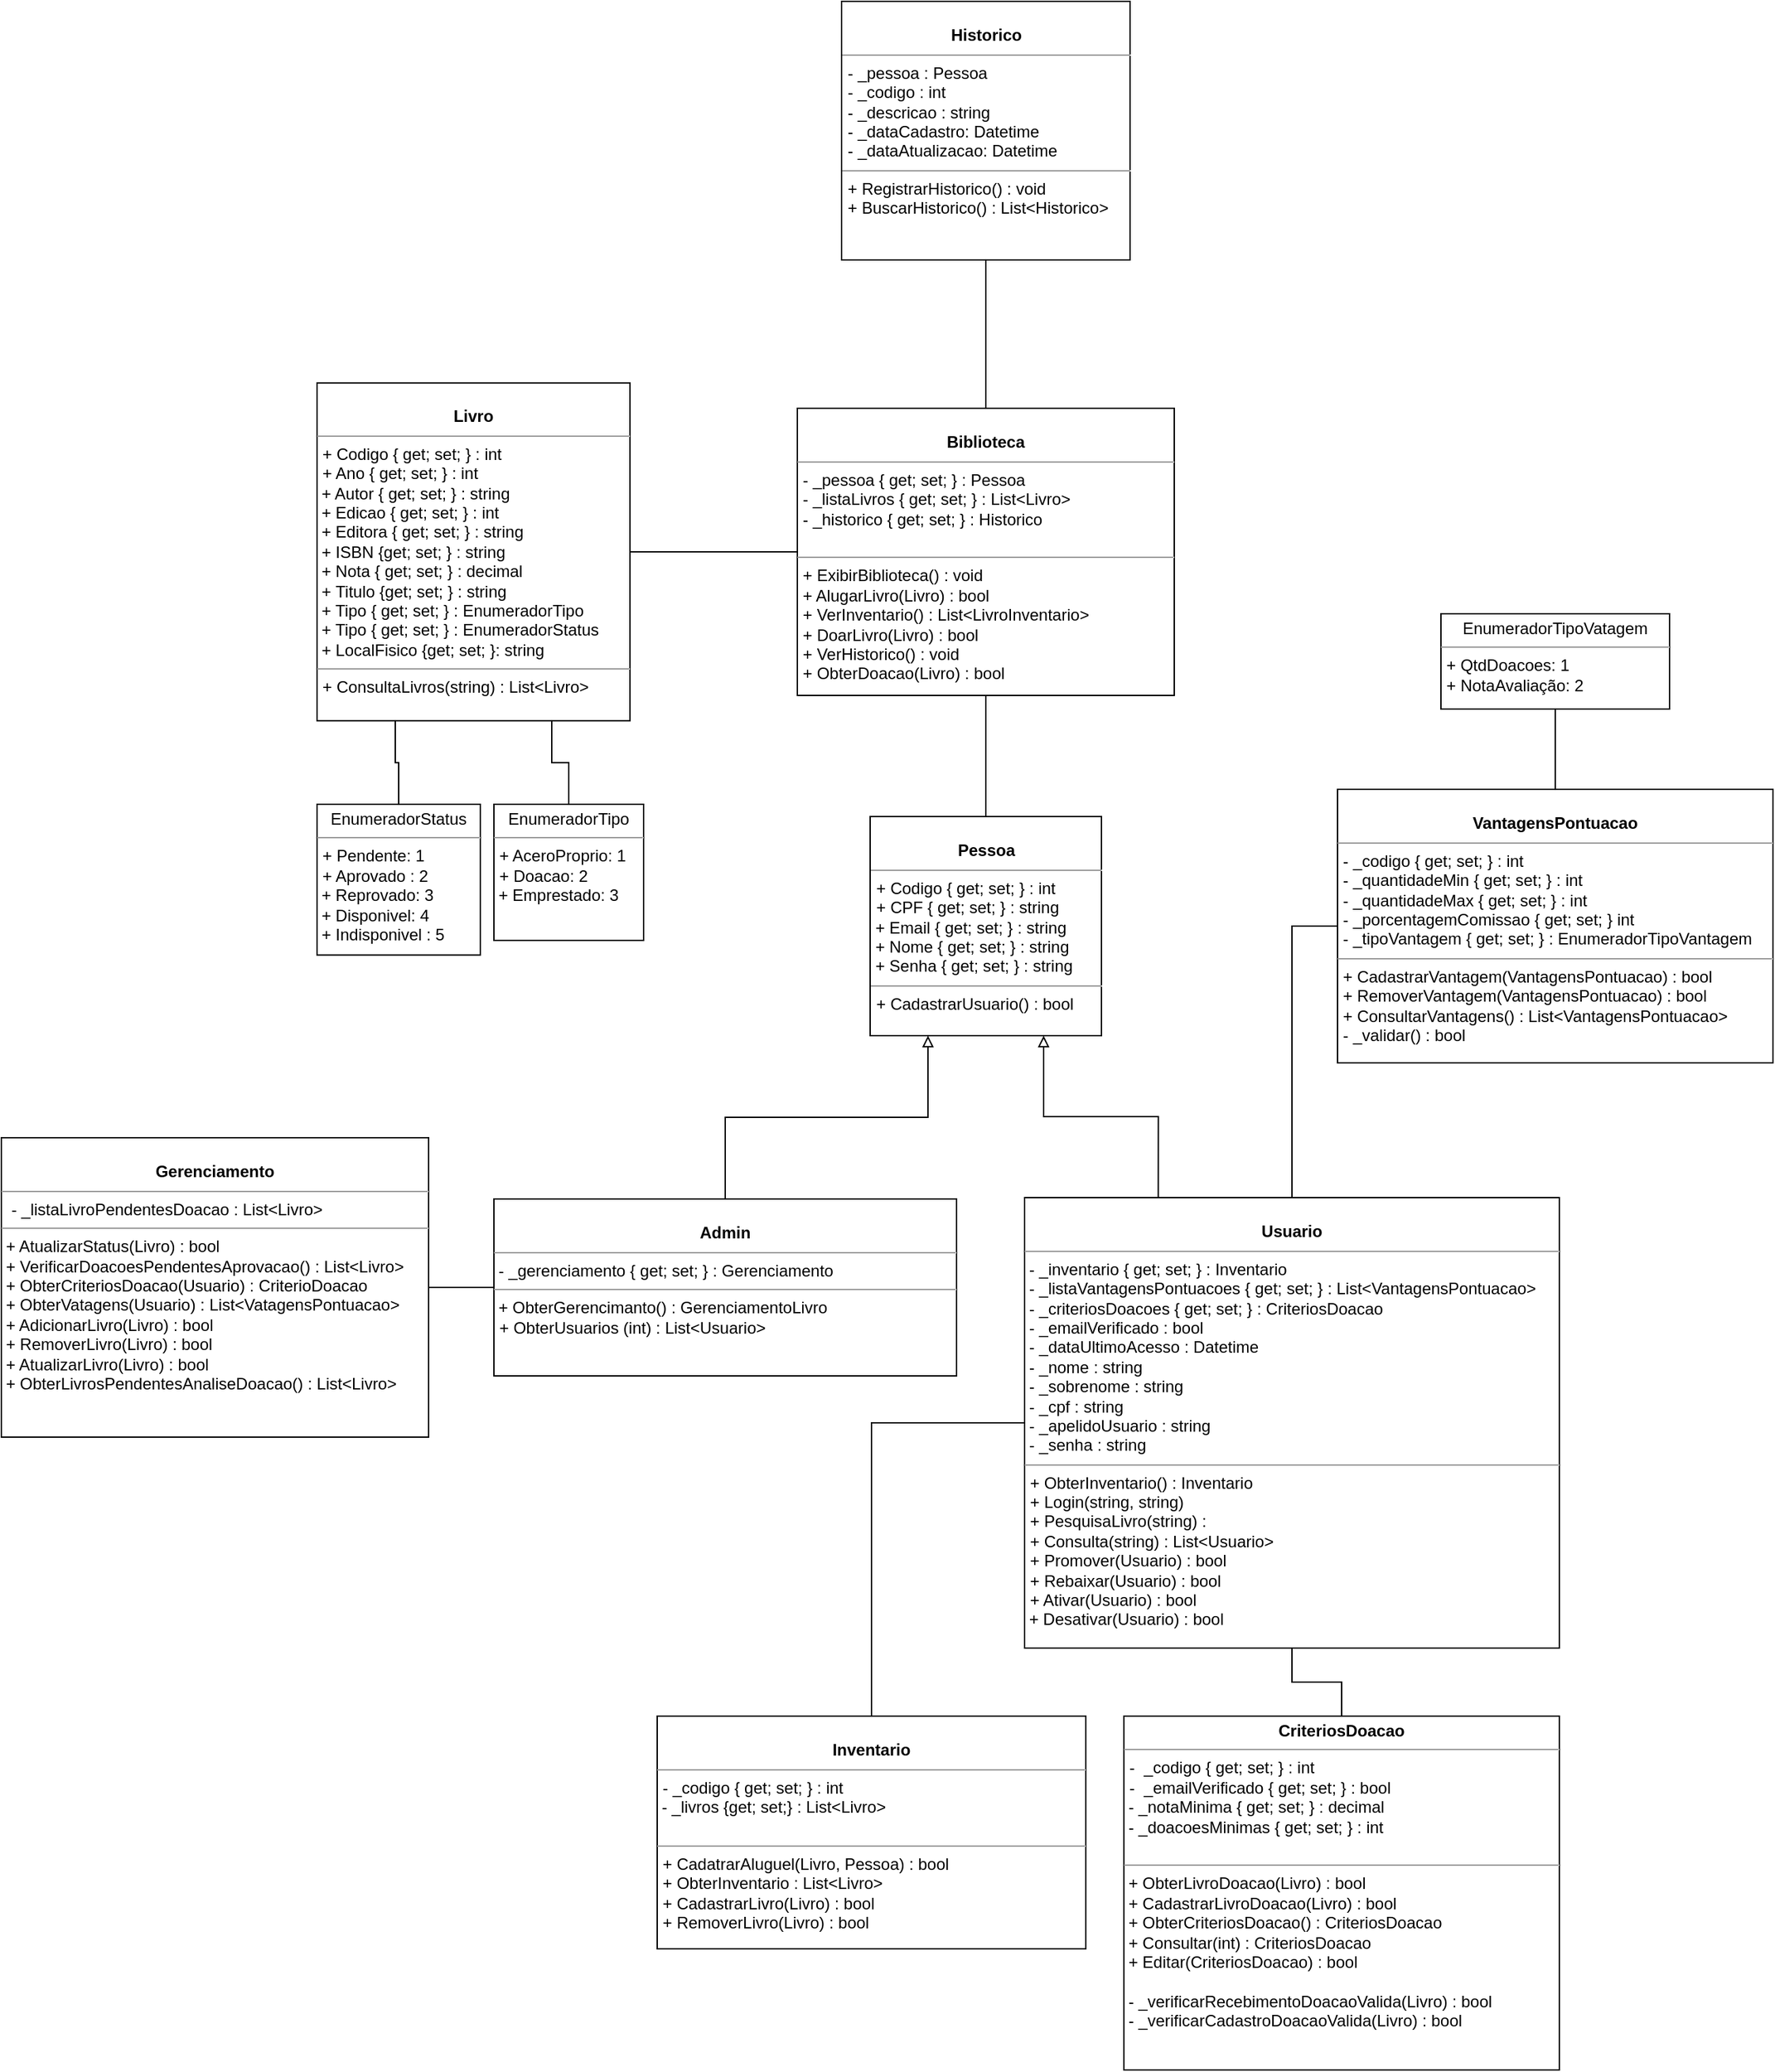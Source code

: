 <mxfile version="20.8.3" type="github">
  <diagram id="C5RBs43oDa-KdzZeNtuy" name="Page-1">
    <mxGraphModel dx="893" dy="1310" grid="1" gridSize="10" guides="1" tooltips="1" connect="1" arrows="1" fold="1" page="1" pageScale="1" pageWidth="827" pageHeight="1169" math="0" shadow="0">
      <root>
        <mxCell id="WIyWlLk6GJQsqaUBKTNV-0" />
        <mxCell id="WIyWlLk6GJQsqaUBKTNV-1" parent="WIyWlLk6GJQsqaUBKTNV-0" />
        <mxCell id="RFLqyy4pMrzeT3K8V6dZ-0" value="&lt;p style=&quot;margin:0px;margin-top:4px;text-align:center;&quot;&gt;&lt;br&gt;&lt;b&gt;Biblioteca&lt;/b&gt;&lt;/p&gt;&lt;hr size=&quot;1&quot;&gt;&lt;p style=&quot;margin: 0px 0px 0px 4px;&quot;&gt;- _pessoa { get; set; } : Pessoa&lt;/p&gt;&lt;p style=&quot;margin: 0px 0px 0px 4px;&quot;&gt;- _listaLivros { get; set; } : List&amp;lt;Livro&amp;gt;&lt;/p&gt;&lt;p style=&quot;margin: 0px 0px 0px 4px;&quot;&gt;- _historico { get; set; } : Historico&lt;/p&gt;&lt;br&gt;&lt;hr size=&quot;1&quot;&gt;&lt;p style=&quot;margin:0px;margin-left:4px;&quot;&gt;+ ExibirBiblioteca() : void&lt;/p&gt;&lt;p style=&quot;margin:0px;margin-left:4px;&quot;&gt;+ AlugarLivro(Livro) : bool&lt;/p&gt;&lt;p style=&quot;margin:0px;margin-left:4px;&quot;&gt;+ VerInventario() : List&amp;lt;LivroInventario&amp;gt;&lt;/p&gt;&lt;p style=&quot;margin:0px;margin-left:4px;&quot;&gt;+ DoarLivro(Livro) : bool&lt;/p&gt;&lt;p style=&quot;margin:0px;margin-left:4px;&quot;&gt;+ VerHistorico() : void&lt;/p&gt;&lt;p style=&quot;margin:0px;margin-left:4px;&quot;&gt;+ ObterDoacao(Livro) : bool&lt;br&gt;&lt;/p&gt;" style="verticalAlign=top;align=left;overflow=fill;fontSize=12;fontFamily=Helvetica;html=1;rounded=0;shadow=0;comic=0;labelBackgroundColor=none;strokeWidth=1" parent="WIyWlLk6GJQsqaUBKTNV-1" vertex="1">
          <mxGeometry x="1543" y="349" width="277" height="211" as="geometry" />
        </mxCell>
        <mxCell id="RFLqyy4pMrzeT3K8V6dZ-13" style="edgeStyle=orthogonalEdgeStyle;rounded=0;orthogonalLoop=1;jettySize=auto;html=1;exitX=0.5;exitY=0;exitDx=0;exitDy=0;endArrow=none;endFill=0;" parent="WIyWlLk6GJQsqaUBKTNV-1" source="RFLqyy4pMrzeT3K8V6dZ-1" target="RFLqyy4pMrzeT3K8V6dZ-0" edge="1">
          <mxGeometry relative="1" as="geometry" />
        </mxCell>
        <mxCell id="RFLqyy4pMrzeT3K8V6dZ-1" value="&lt;p style=&quot;margin:0px;margin-top:4px;text-align:center;&quot;&gt;&lt;br&gt;&lt;b&gt;Pessoa&lt;/b&gt;&lt;/p&gt;&lt;hr size=&quot;1&quot;&gt;&lt;p style=&quot;margin: 0px 0px 0px 4px;&quot;&gt;+ Codigo { get; set; } : int&lt;/p&gt;&lt;p style=&quot;margin: 0px 0px 0px 4px;&quot;&gt;+ CPF { get; set; } : string&lt;/p&gt;&amp;nbsp;+ Email { get; set; } : string&amp;nbsp;&lt;br&gt;&amp;nbsp;+ Nome { get; set; } : string&lt;br&gt;&amp;nbsp;+ Senha { get; set; } : string&lt;br&gt;&lt;hr size=&quot;1&quot;&gt;&lt;p style=&quot;margin:0px;margin-left:4px;&quot;&gt;+ CadastrarUsuario() : bool&lt;br&gt;&lt;/p&gt;&lt;p style=&quot;margin:0px;margin-left:4px;&quot;&gt;&lt;br&gt;&lt;/p&gt;&lt;div&gt;&lt;br&gt;&lt;/div&gt;&lt;div&gt;&lt;br&gt;&lt;/div&gt;" style="verticalAlign=top;align=left;overflow=fill;fontSize=12;fontFamily=Helvetica;html=1;rounded=0;shadow=0;comic=0;labelBackgroundColor=none;strokeWidth=1" parent="WIyWlLk6GJQsqaUBKTNV-1" vertex="1">
          <mxGeometry x="1596.5" y="649" width="170" height="161" as="geometry" />
        </mxCell>
        <mxCell id="RFLqyy4pMrzeT3K8V6dZ-2" style="edgeStyle=orthogonalEdgeStyle;rounded=0;orthogonalLoop=1;jettySize=auto;html=1;exitX=0.5;exitY=0;exitDx=0;exitDy=0;entryX=0.25;entryY=1;entryDx=0;entryDy=0;endArrow=block;endFill=0;" parent="WIyWlLk6GJQsqaUBKTNV-1" source="RFLqyy4pMrzeT3K8V6dZ-3" target="RFLqyy4pMrzeT3K8V6dZ-1" edge="1">
          <mxGeometry relative="1" as="geometry">
            <mxPoint x="1627" y="889" as="targetPoint" />
          </mxGeometry>
        </mxCell>
        <mxCell id="RFLqyy4pMrzeT3K8V6dZ-3" value="&lt;p style=&quot;margin:0px;margin-top:4px;text-align:center;&quot;&gt;&lt;br&gt;&lt;b&gt;Admin&lt;/b&gt;&lt;/p&gt;&lt;hr size=&quot;1&quot;&gt;&lt;p style=&quot;margin: 0px 0px 0px 4px;&quot;&gt;&lt;/p&gt;&amp;nbsp;- _gerenciamento { get; set; } : Gerenciamento&lt;br&gt;&lt;hr size=&quot;1&quot;&gt;&amp;nbsp;+ ObterGerencimanto() : GerenciamentoLivro&lt;p style=&quot;margin:0px;margin-left:4px;&quot;&gt;+ ObterUsuarios (int) : List&amp;lt;Usuario&amp;gt;&lt;/p&gt;&lt;p style=&quot;margin:0px;margin-left:4px;&quot;&gt;&lt;br&gt;&lt;/p&gt;" style="verticalAlign=top;align=left;overflow=fill;fontSize=12;fontFamily=Helvetica;html=1;rounded=0;shadow=0;comic=0;labelBackgroundColor=none;strokeWidth=1" parent="WIyWlLk6GJQsqaUBKTNV-1" vertex="1">
          <mxGeometry x="1320" y="930" width="340" height="130" as="geometry" />
        </mxCell>
        <mxCell id="RFLqyy4pMrzeT3K8V6dZ-4" style="edgeStyle=orthogonalEdgeStyle;rounded=0;orthogonalLoop=1;jettySize=auto;html=1;exitX=0.25;exitY=0;exitDx=0;exitDy=0;entryX=0.75;entryY=1;entryDx=0;entryDy=0;endArrow=block;endFill=0;" parent="WIyWlLk6GJQsqaUBKTNV-1" source="RFLqyy4pMrzeT3K8V6dZ-5" target="RFLqyy4pMrzeT3K8V6dZ-1" edge="1">
          <mxGeometry relative="1" as="geometry">
            <mxPoint x="1647" y="909" as="targetPoint" />
          </mxGeometry>
        </mxCell>
        <mxCell id="RFLqyy4pMrzeT3K8V6dZ-5" value="&lt;p style=&quot;margin:0px;margin-top:4px;text-align:center;&quot;&gt;&lt;br&gt;&lt;b&gt;Usuario&lt;/b&gt;&lt;/p&gt;&lt;hr size=&quot;1&quot;&gt;&lt;p style=&quot;margin: 0px 0px 0px 4px;&quot;&gt;&lt;/p&gt;&amp;nbsp;-&amp;nbsp;_inventario { get; set; } : Inventario&amp;nbsp;&lt;br&gt;&amp;nbsp;- _listaVantagensPontuacoes { get; set; } : List&amp;lt;VantagensPontuacao&amp;gt;&lt;br&gt;&lt;div&gt;&amp;nbsp;- _criteriosDoacoes { get; set; } : CriteriosDoacao&lt;/div&gt;&lt;div&gt;&amp;nbsp;- _emailVerificado : bool&lt;br&gt;&amp;nbsp;- _dataUltimoAcesso : Datetime&lt;br&gt;&amp;nbsp;- _nome : string&lt;/div&gt;&lt;div&gt;&amp;nbsp;- _sobrenome : string&lt;br&gt;&amp;nbsp;- _cpf : string&lt;/div&gt;&lt;div&gt;&amp;nbsp;- _apelidoUsuario : string&lt;br&gt;&amp;nbsp;- _senha : string&lt;br&gt;&lt;/div&gt;&lt;hr size=&quot;1&quot;&gt;&lt;p style=&quot;margin:0px;margin-left:4px;&quot;&gt;+ ObterInventario() : Inventario&lt;/p&gt;&lt;p style=&quot;margin:0px;margin-left:4px;&quot;&gt;+ Login(string, string)&lt;/p&gt;&lt;p style=&quot;margin:0px;margin-left:4px;&quot;&gt;+ PesquisaLivro(string) : &lt;br&gt;&lt;/p&gt;&lt;p style=&quot;margin:0px;margin-left:4px;&quot;&gt;+ Consulta(string) : List&amp;lt;Usuario&amp;gt;&lt;/p&gt;&lt;p style=&quot;margin:0px;margin-left:4px;&quot;&gt;+ Promover(Usuario) : bool&lt;/p&gt;&lt;p style=&quot;margin:0px;margin-left:4px;&quot;&gt;+ Rebaixar(Usuario) : bool&lt;br&gt;&lt;/p&gt;&lt;p style=&quot;margin:0px;margin-left:4px;&quot;&gt;+ Ativar(Usuario) : bool&lt;br&gt;&lt;/p&gt;&amp;nbsp;+ Desativar(Usuario) : bool&lt;p style=&quot;margin:0px;margin-left:4px;&quot;&gt;&lt;/p&gt;&lt;p style=&quot;margin:0px;margin-left:4px;&quot;&gt;&lt;br&gt;&lt;/p&gt;&lt;p style=&quot;margin:0px;margin-left:4px;&quot;&gt;&lt;br&gt;&lt;/p&gt;" style="verticalAlign=top;align=left;overflow=fill;fontSize=12;fontFamily=Helvetica;html=1;rounded=0;shadow=0;comic=0;labelBackgroundColor=none;strokeWidth=1" parent="WIyWlLk6GJQsqaUBKTNV-1" vertex="1">
          <mxGeometry x="1710" y="929" width="393" height="331" as="geometry" />
        </mxCell>
        <mxCell id="RFLqyy4pMrzeT3K8V6dZ-14" style="edgeStyle=orthogonalEdgeStyle;rounded=0;orthogonalLoop=1;jettySize=auto;html=1;exitX=0.5;exitY=1;exitDx=0;exitDy=0;endArrow=none;endFill=0;" parent="WIyWlLk6GJQsqaUBKTNV-1" source="RFLqyy4pMrzeT3K8V6dZ-6" target="RFLqyy4pMrzeT3K8V6dZ-0" edge="1">
          <mxGeometry relative="1" as="geometry" />
        </mxCell>
        <mxCell id="RFLqyy4pMrzeT3K8V6dZ-6" value="&lt;p style=&quot;margin:0px;margin-top:4px;text-align:center;&quot;&gt;&lt;br&gt;&lt;b&gt;Historico&lt;/b&gt;&lt;/p&gt;&lt;hr size=&quot;1&quot;&gt;&lt;p style=&quot;margin: 0px 0px 0px 4px;&quot;&gt;-&amp;nbsp;_pessoa : Pessoa&lt;/p&gt;&lt;p style=&quot;margin: 0px 0px 0px 4px;&quot;&gt;- _codigo : int&lt;/p&gt;&lt;p style=&quot;margin: 0px 0px 0px 4px;&quot;&gt;- _descricao : string&lt;/p&gt;&lt;p style=&quot;margin: 0px 0px 0px 4px;&quot;&gt;- _dataCadastro: Datetime&lt;/p&gt;&lt;p style=&quot;margin: 0px 0px 0px 4px;&quot;&gt;- _dataAtualizacao: Datetime&lt;/p&gt;&lt;p style=&quot;margin: 0px 0px 0px 4px;&quot;&gt;&lt;/p&gt;&lt;hr size=&quot;1&quot;&gt;&lt;p style=&quot;margin:0px;margin-left:4px;&quot;&gt;+ RegistrarHistorico() : void&lt;/p&gt;&lt;p style=&quot;margin:0px;margin-left:4px;&quot;&gt;+ BuscarHistorico() : List&amp;lt;Historico&amp;gt;&lt;br&gt;&lt;/p&gt;&lt;p style=&quot;margin:0px;margin-left:4px;&quot;&gt;&lt;br&gt;&lt;/p&gt;" style="verticalAlign=top;align=left;overflow=fill;fontSize=12;fontFamily=Helvetica;html=1;rounded=0;shadow=0;comic=0;labelBackgroundColor=none;strokeWidth=1" parent="WIyWlLk6GJQsqaUBKTNV-1" vertex="1">
          <mxGeometry x="1575.5" y="50" width="212" height="190" as="geometry" />
        </mxCell>
        <mxCell id="4tAvG0vaQPz1jM_gbL4b-9" style="edgeStyle=orthogonalEdgeStyle;rounded=0;orthogonalLoop=1;jettySize=auto;html=1;exitX=0;exitY=0.5;exitDx=0;exitDy=0;endArrow=none;endFill=0;" edge="1" parent="WIyWlLk6GJQsqaUBKTNV-1" source="RFLqyy4pMrzeT3K8V6dZ-8" target="RFLqyy4pMrzeT3K8V6dZ-5">
          <mxGeometry relative="1" as="geometry" />
        </mxCell>
        <mxCell id="RFLqyy4pMrzeT3K8V6dZ-8" value="&lt;p style=&quot;margin:0px;margin-top:4px;text-align:center;&quot;&gt;&lt;br&gt;&lt;b&gt;VantagensPontuacao&lt;/b&gt;&lt;/p&gt;&lt;hr size=&quot;1&quot;&gt;&lt;p style=&quot;margin: 0px 0px 0px 4px;&quot;&gt;- _codigo { get; set; } : int&lt;/p&gt;&lt;p style=&quot;margin: 0px 0px 0px 4px;&quot;&gt;- _quantidadeMin { get; set; } : int&lt;/p&gt;&lt;p style=&quot;margin: 0px 0px 0px 4px;&quot;&gt;- _quantidadeMax { get; set; } : int&lt;/p&gt;&lt;p style=&quot;margin: 0px 0px 0px 4px;&quot;&gt;- _porcentagemComissao { get; set; } int&lt;/p&gt;&lt;p style=&quot;margin: 0px 0px 0px 4px;&quot;&gt;- _tipoVantagem { get; set; } : EnumeradorTipoVantagem&lt;br&gt;&lt;/p&gt;&lt;hr size=&quot;1&quot;&gt;&lt;p style=&quot;margin:0px;margin-left:4px;&quot;&gt;+ CadastrarVantagem(VantagensPontuacao) : bool&lt;br&gt;&lt;/p&gt;&lt;p style=&quot;margin:0px;margin-left:4px;&quot;&gt;+ RemoverVantagem(VantagensPontuacao) : bool&lt;/p&gt;&lt;p style=&quot;margin:0px;margin-left:4px;&quot;&gt;+ ConsultarVantagens() : List&amp;lt;VantagensPontuacao&amp;gt;&lt;br&gt;- _validar() : bool&lt;br&gt;&lt;/p&gt;" style="verticalAlign=top;align=left;overflow=fill;fontSize=12;fontFamily=Helvetica;html=1;rounded=0;shadow=0;comic=0;labelBackgroundColor=none;strokeWidth=1" parent="WIyWlLk6GJQsqaUBKTNV-1" vertex="1">
          <mxGeometry x="1940" y="629" width="320" height="201" as="geometry" />
        </mxCell>
        <mxCell id="RFLqyy4pMrzeT3K8V6dZ-21" style="edgeStyle=orthogonalEdgeStyle;rounded=0;orthogonalLoop=1;jettySize=auto;html=1;exitX=1;exitY=0.5;exitDx=0;exitDy=0;endArrow=none;endFill=0;" parent="WIyWlLk6GJQsqaUBKTNV-1" source="RFLqyy4pMrzeT3K8V6dZ-10" target="RFLqyy4pMrzeT3K8V6dZ-3" edge="1">
          <mxGeometry relative="1" as="geometry" />
        </mxCell>
        <mxCell id="RFLqyy4pMrzeT3K8V6dZ-10" value="&lt;p style=&quot;margin:0px;margin-top:4px;text-align:center;&quot;&gt;&lt;br&gt;&lt;b&gt;Gerenciamento&lt;/b&gt;&lt;/p&gt;&lt;hr size=&quot;1&quot;&gt;&lt;p style=&quot;margin: 0px 0px 0px 4px;&quot;&gt;&amp;nbsp;- _listaLivroPendentesDoacao : List&amp;lt;Livro&amp;gt;&lt;br&gt;&lt;/p&gt;&lt;hr size=&quot;1&quot;&gt;&lt;p style=&quot;margin:0px;margin-left:4px;&quot;&gt;&lt;/p&gt;&amp;nbsp;&lt;span style=&quot;background-color: initial;&quot;&gt;+ AtualizarStatus(Livro) : bool&lt;/span&gt;&lt;div&gt;&amp;nbsp;+ VerificarDoacoesPendentesAprovacao() : List&amp;lt;Livro&amp;gt;&lt;/div&gt;&lt;div&gt;&amp;nbsp;+ ObterCriteriosDoacao(Usuario) : CriterioDoacao&lt;/div&gt;&lt;div&gt;&amp;nbsp;+ ObterVatagens(Usuario) : List&amp;lt;VatagensPontuacao&amp;gt;&lt;/div&gt;&lt;div&gt;&amp;nbsp;+ AdicionarLivro(Livro) : bool&lt;/div&gt;&lt;div&gt;&amp;nbsp;+ RemoverLivro(Livro) : bool&lt;/div&gt;&lt;div&gt;&amp;nbsp;+ AtualizarLivro(Livro) : bool&lt;/div&gt;&lt;div&gt;&amp;nbsp;+ ObterLivrosPendentesAnaliseDoacao() : List&amp;lt;Livro&amp;gt;&lt;/div&gt;&lt;div&gt;&lt;br&gt;&lt;/div&gt;&lt;div&gt;&lt;br&gt;&lt;/div&gt;" style="verticalAlign=top;align=left;overflow=fill;fontSize=12;fontFamily=Helvetica;html=1;rounded=0;shadow=0;comic=0;labelBackgroundColor=none;strokeWidth=1" parent="WIyWlLk6GJQsqaUBKTNV-1" vertex="1">
          <mxGeometry x="958" y="885" width="314" height="220" as="geometry" />
        </mxCell>
        <mxCell id="RFLqyy4pMrzeT3K8V6dZ-18" style="edgeStyle=orthogonalEdgeStyle;rounded=0;orthogonalLoop=1;jettySize=auto;html=1;exitX=1;exitY=0.5;exitDx=0;exitDy=0;entryX=0;entryY=0.5;entryDx=0;entryDy=0;endArrow=none;endFill=0;" parent="WIyWlLk6GJQsqaUBKTNV-1" source="RFLqyy4pMrzeT3K8V6dZ-17" target="RFLqyy4pMrzeT3K8V6dZ-0" edge="1">
          <mxGeometry relative="1" as="geometry" />
        </mxCell>
        <mxCell id="RFLqyy4pMrzeT3K8V6dZ-17" value="&lt;p style=&quot;margin:0px;margin-top:4px;text-align:center;&quot;&gt;&lt;br&gt;&lt;b&gt;Livro&lt;/b&gt;&lt;/p&gt;&lt;hr size=&quot;1&quot;&gt;&lt;p style=&quot;margin: 0px 0px 0px 4px;&quot;&gt;+ Codigo { get; set; } : int&lt;/p&gt;&lt;p style=&quot;margin: 0px 0px 0px 4px;&quot;&gt;+ Ano { get; set; } : int&lt;/p&gt;&amp;nbsp;+ Autor { get; set; } : string&amp;nbsp;&lt;br&gt;&amp;nbsp;+ Edicao { get; set; } : int&lt;br&gt;&amp;nbsp;+ Editora { get; set; } : string&lt;br&gt;&amp;nbsp;+&amp;nbsp;ISBN {get; set; } : string&lt;br&gt;&amp;nbsp;+ Nota { get; set; } : decimal&lt;br&gt;&lt;div&gt;&amp;nbsp;+&amp;nbsp;Titulo {get; set; } : string&lt;/div&gt;&lt;div&gt;&amp;nbsp;+ Tipo { get; set; } : EnumeradorTipo&lt;/div&gt;&lt;div&gt;&lt;div&gt;&amp;nbsp;+ Tipo { get; set; } : EnumeradorStatus&lt;/div&gt;&lt;/div&gt;&lt;div&gt;&amp;nbsp;+ LocalFisico {get; set; }: string&lt;br&gt;&lt;/div&gt;&lt;hr size=&quot;1&quot;&gt;&lt;p style=&quot;margin:0px;margin-left:4px;&quot;&gt;+ ConsultaLivros(string) : List&amp;lt;Livro&amp;gt;&lt;/p&gt;&lt;p style=&quot;margin:0px;margin-left:4px;&quot;&gt;&lt;br&gt;&lt;/p&gt;" style="verticalAlign=top;align=left;overflow=fill;fontSize=12;fontFamily=Helvetica;html=1;rounded=0;shadow=0;comic=0;labelBackgroundColor=none;strokeWidth=1" parent="WIyWlLk6GJQsqaUBKTNV-1" vertex="1">
          <mxGeometry x="1190" y="330.38" width="230" height="248.25" as="geometry" />
        </mxCell>
        <mxCell id="4tAvG0vaQPz1jM_gbL4b-7" style="edgeStyle=orthogonalEdgeStyle;rounded=0;orthogonalLoop=1;jettySize=auto;html=1;exitX=0.5;exitY=0;exitDx=0;exitDy=0;entryX=0;entryY=0.5;entryDx=0;entryDy=0;endArrow=none;endFill=0;" edge="1" parent="WIyWlLk6GJQsqaUBKTNV-1" source="RFLqyy4pMrzeT3K8V6dZ-22" target="RFLqyy4pMrzeT3K8V6dZ-5">
          <mxGeometry relative="1" as="geometry" />
        </mxCell>
        <mxCell id="RFLqyy4pMrzeT3K8V6dZ-22" value="&lt;p style=&quot;margin:0px;margin-top:4px;text-align:center;&quot;&gt;&lt;br&gt;&lt;b&gt;Inventario&lt;/b&gt;&lt;/p&gt;&lt;hr size=&quot;1&quot;&gt;&lt;p style=&quot;margin: 0px 0px 0px 4px;&quot;&gt;&lt;span style=&quot;background-color: initial;&quot;&gt;- _codigo { get; set; } : int&lt;/span&gt;&lt;br&gt;&lt;/p&gt;&lt;div&gt;&amp;nbsp;- _livros {get; set;} : List&amp;lt;Livro&amp;gt;&lt;br&gt;&lt;/div&gt;&lt;div&gt;&lt;br&gt;&lt;/div&gt;&lt;hr size=&quot;1&quot;&gt;&lt;p style=&quot;margin:0px;margin-left:4px;&quot;&gt;+ CadatrarAluguel(Livro, Pessoa) : bool&lt;br&gt;&lt;/p&gt;&lt;p style=&quot;margin:0px;margin-left:4px;&quot;&gt;+ ObterInventario : List&amp;lt;Livro&amp;gt;&lt;/p&gt;&lt;p style=&quot;margin:0px;margin-left:4px;&quot;&gt;+ CadastrarLivro(Livro) : bool&lt;/p&gt;&lt;p style=&quot;margin:0px;margin-left:4px;&quot;&gt;+ RemoverLivro(Livro) : bool&lt;/p&gt;&lt;p style=&quot;margin:0px;margin-left:4px;&quot;&gt;&lt;/p&gt;&lt;p style=&quot;margin:0px;margin-left:4px;&quot;&gt;&lt;br&gt;&lt;/p&gt;" style="verticalAlign=top;align=left;overflow=fill;fontSize=12;fontFamily=Helvetica;html=1;rounded=0;shadow=0;comic=0;labelBackgroundColor=none;strokeWidth=1" parent="WIyWlLk6GJQsqaUBKTNV-1" vertex="1">
          <mxGeometry x="1440" y="1310" width="315" height="171" as="geometry" />
        </mxCell>
        <mxCell id="4tAvG0vaQPz1jM_gbL4b-4" style="edgeStyle=orthogonalEdgeStyle;rounded=0;orthogonalLoop=1;jettySize=auto;html=1;exitX=0.5;exitY=0;exitDx=0;exitDy=0;entryX=0.75;entryY=1;entryDx=0;entryDy=0;endArrow=none;endFill=0;" edge="1" parent="WIyWlLk6GJQsqaUBKTNV-1" source="-Sg6WvOEFxhqEQ3z-Amf-2" target="RFLqyy4pMrzeT3K8V6dZ-17">
          <mxGeometry relative="1" as="geometry" />
        </mxCell>
        <mxCell id="-Sg6WvOEFxhqEQ3z-Amf-2" value="&lt;p style=&quot;margin:0px;margin-top:4px;text-align:center;&quot;&gt;EnumeradorTipo&lt;/p&gt;&lt;hr size=&quot;1&quot;&gt;&lt;p style=&quot;margin: 0px 0px 0px 4px;&quot;&gt;+ AceroProprio: 1&lt;/p&gt;&lt;p style=&quot;margin: 0px 0px 0px 4px;&quot;&gt;+ Doacao: 2&lt;/p&gt;&lt;div&gt;&amp;nbsp;+ Emprestado: 3&lt;/div&gt;&lt;p style=&quot;margin:0px;margin-left:4px;&quot;&gt;&lt;br&gt;&lt;/p&gt;&lt;p style=&quot;margin:0px;margin-left:4px;&quot;&gt;&lt;br&gt;&lt;/p&gt;" style="verticalAlign=top;align=left;overflow=fill;fontSize=12;fontFamily=Helvetica;html=1;rounded=0;shadow=0;comic=0;labelBackgroundColor=none;strokeWidth=1" parent="WIyWlLk6GJQsqaUBKTNV-1" vertex="1">
          <mxGeometry x="1320" y="640" width="110" height="100" as="geometry" />
        </mxCell>
        <mxCell id="4tAvG0vaQPz1jM_gbL4b-3" style="edgeStyle=orthogonalEdgeStyle;rounded=0;orthogonalLoop=1;jettySize=auto;html=1;exitX=0.5;exitY=0;exitDx=0;exitDy=0;entryX=0.25;entryY=1;entryDx=0;entryDy=0;endArrow=none;endFill=0;" edge="1" parent="WIyWlLk6GJQsqaUBKTNV-1" source="shzfrs4hRoEJ1wq8fZkQ-0" target="RFLqyy4pMrzeT3K8V6dZ-17">
          <mxGeometry relative="1" as="geometry" />
        </mxCell>
        <mxCell id="shzfrs4hRoEJ1wq8fZkQ-0" value="&lt;p style=&quot;margin:0px;margin-top:4px;text-align:center;&quot;&gt;EnumeradorStatus&lt;/p&gt;&lt;hr size=&quot;1&quot;&gt;&lt;p style=&quot;margin: 0px 0px 0px 4px;&quot;&gt;+ Pendente: 1&lt;/p&gt;&lt;p style=&quot;margin: 0px 0px 0px 4px;&quot;&gt;+ Aprovado : 2&lt;/p&gt;&lt;div&gt;&amp;nbsp;+ Reprovado: 3&lt;/div&gt;&lt;div&gt;&amp;nbsp;+ Disponivel: 4&lt;br&gt;&amp;nbsp;+ Indisponivel : 5&lt;br&gt;&lt;/div&gt;&lt;div&gt;&lt;br&gt;&lt;/div&gt;&lt;p style=&quot;margin:0px;margin-left:4px;&quot;&gt;&lt;br&gt;&lt;/p&gt;&lt;p style=&quot;margin:0px;margin-left:4px;&quot;&gt;&lt;br&gt;&lt;/p&gt;" style="verticalAlign=top;align=left;overflow=fill;fontSize=12;fontFamily=Helvetica;html=1;rounded=0;shadow=0;comic=0;labelBackgroundColor=none;strokeWidth=1" parent="WIyWlLk6GJQsqaUBKTNV-1" vertex="1">
          <mxGeometry x="1190" y="640" width="120" height="110.75" as="geometry" />
        </mxCell>
        <mxCell id="4tAvG0vaQPz1jM_gbL4b-8" style="edgeStyle=orthogonalEdgeStyle;rounded=0;orthogonalLoop=1;jettySize=auto;html=1;exitX=0.5;exitY=0;exitDx=0;exitDy=0;entryX=0.5;entryY=1;entryDx=0;entryDy=0;endArrow=none;endFill=0;" edge="1" parent="WIyWlLk6GJQsqaUBKTNV-1" source="shzfrs4hRoEJ1wq8fZkQ-6" target="RFLqyy4pMrzeT3K8V6dZ-5">
          <mxGeometry relative="1" as="geometry" />
        </mxCell>
        <mxCell id="shzfrs4hRoEJ1wq8fZkQ-6" value="&lt;p style=&quot;margin:0px;margin-top:4px;text-align:center;&quot;&gt;&lt;b&gt;CriteriosDoacao&lt;/b&gt;&lt;/p&gt;&lt;hr size=&quot;1&quot;&gt;&lt;p style=&quot;margin: 0px 0px 0px 4px;&quot;&gt;-&amp;nbsp; _codigo { get; set; } : int&lt;/p&gt;&lt;p style=&quot;margin: 0px 0px 0px 4px;&quot;&gt;-&amp;nbsp; _emailVerificado { get; set; } : bool&lt;/p&gt;&amp;nbsp;- _notaMinima { get; set; } : decimal&lt;br&gt;&lt;div&gt;&amp;nbsp;- _doacoesMinimas { get; set; } : int&lt;/div&gt;&lt;div&gt;&lt;br&gt;&lt;/div&gt;&lt;hr size=&quot;1&quot;&gt;&lt;div&gt;&amp;nbsp;+ ObterLivroDoacao(Livro) : bool&lt;/div&gt;&lt;div&gt;&amp;nbsp;+ CadastrarLivroDoacao(Livro) : bool&lt;br&gt;&amp;nbsp;+ ObterCriteriosDoacao() : CriteriosDoacao&lt;/div&gt;&lt;div&gt;&amp;nbsp;+ Consultar(int) : CriteriosDoacao&lt;/div&gt;&lt;div&gt;&lt;div&gt;&amp;nbsp;+ Editar(CriteriosDoacao) : bool&lt;/div&gt;&lt;div&gt;&lt;br&gt;&lt;div&gt;&amp;nbsp;- _verificarRecebimentoDoacaoValida(Livro) : bool&lt;br&gt;&amp;nbsp;- _verificarCadastroDoacaoValida(Livro) : bool&lt;/div&gt;&lt;/div&gt;&lt;/div&gt;&lt;p style=&quot;margin:0px;margin-left:4px;&quot;&gt;&lt;/p&gt;" style="verticalAlign=top;align=left;overflow=fill;fontSize=12;fontFamily=Helvetica;html=1;rounded=0;shadow=0;comic=0;labelBackgroundColor=none;strokeWidth=1" parent="WIyWlLk6GJQsqaUBKTNV-1" vertex="1">
          <mxGeometry x="1783" y="1310" width="320" height="260" as="geometry" />
        </mxCell>
        <mxCell id="4tAvG0vaQPz1jM_gbL4b-2" style="edgeStyle=orthogonalEdgeStyle;rounded=0;orthogonalLoop=1;jettySize=auto;html=1;exitX=0.5;exitY=1;exitDx=0;exitDy=0;entryX=0.5;entryY=0;entryDx=0;entryDy=0;endArrow=none;endFill=0;" edge="1" parent="WIyWlLk6GJQsqaUBKTNV-1" source="shzfrs4hRoEJ1wq8fZkQ-7" target="RFLqyy4pMrzeT3K8V6dZ-8">
          <mxGeometry relative="1" as="geometry" />
        </mxCell>
        <mxCell id="shzfrs4hRoEJ1wq8fZkQ-7" value="&lt;p style=&quot;margin:0px;margin-top:4px;text-align:center;&quot;&gt;EnumeradorTipoVatagem&lt;/p&gt;&lt;hr size=&quot;1&quot;&gt;&lt;p style=&quot;margin: 0px 0px 0px 4px;&quot;&gt;+ QtdDoacoes: 1&lt;/p&gt;&lt;p style=&quot;margin: 0px 0px 0px 4px;&quot;&gt;+ NotaAvaliação: 2&lt;/p&gt;&lt;p style=&quot;margin:0px;margin-left:4px;&quot;&gt;&lt;br&gt;&lt;/p&gt;&lt;p style=&quot;margin:0px;margin-left:4px;&quot;&gt;&lt;br&gt;&lt;/p&gt;" style="verticalAlign=top;align=left;overflow=fill;fontSize=12;fontFamily=Helvetica;html=1;rounded=0;shadow=0;comic=0;labelBackgroundColor=none;strokeWidth=1" parent="WIyWlLk6GJQsqaUBKTNV-1" vertex="1">
          <mxGeometry x="2016" y="500" width="168" height="70" as="geometry" />
        </mxCell>
      </root>
    </mxGraphModel>
  </diagram>
</mxfile>
